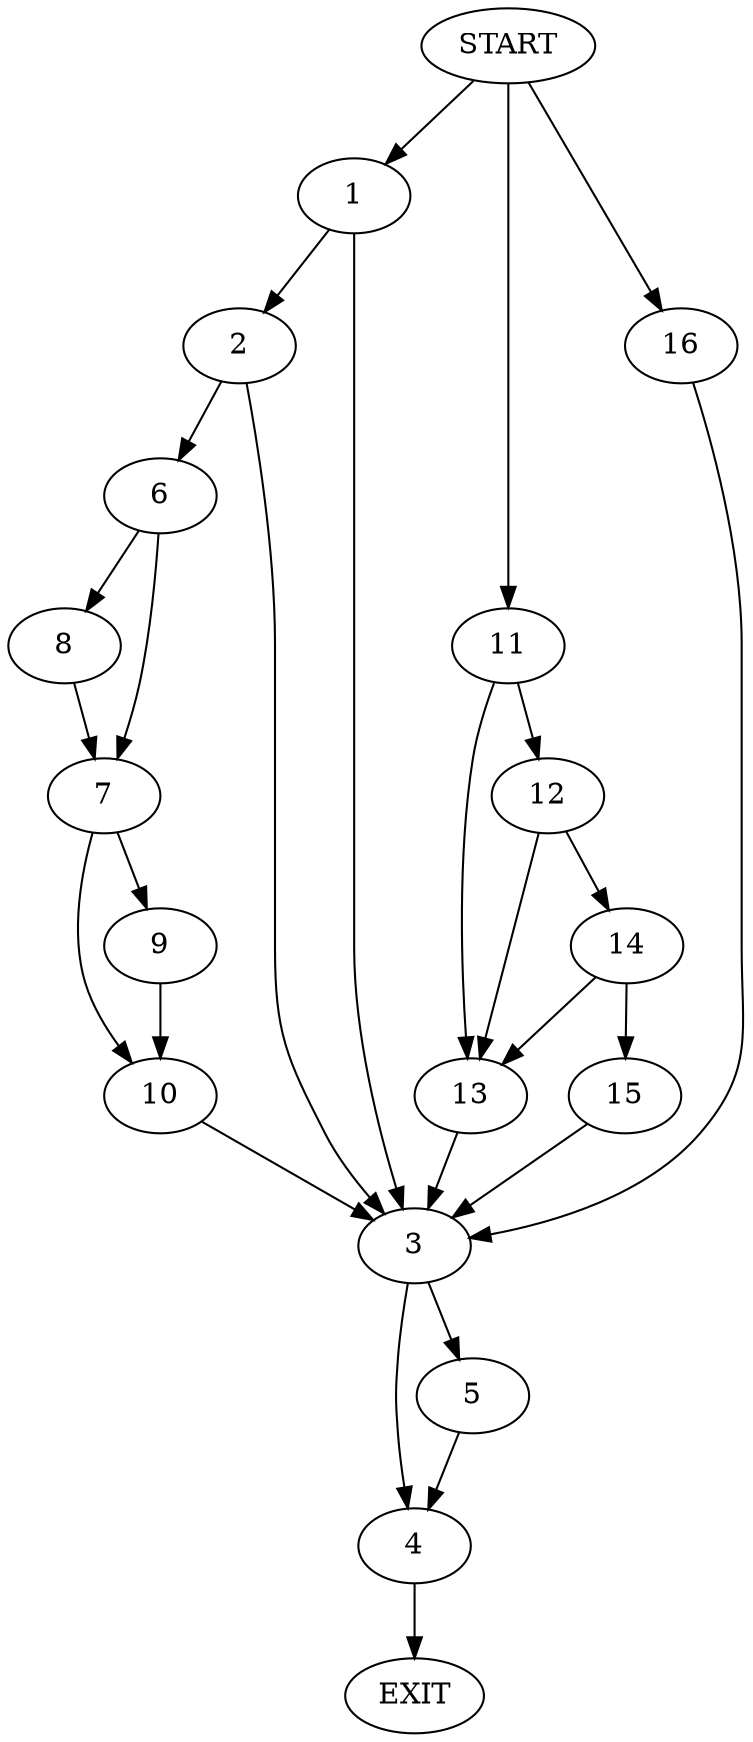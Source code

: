 digraph {
0 [label="START"]
17 [label="EXIT"]
0 -> 1
1 -> 2
1 -> 3
3 -> 4
3 -> 5
2 -> 3
2 -> 6
6 -> 7
6 -> 8
8 -> 7
7 -> 9
7 -> 10
9 -> 10
10 -> 3
0 -> 11
11 -> 12
11 -> 13
13 -> 3
12 -> 14
12 -> 13
14 -> 15
14 -> 13
15 -> 3
0 -> 16
16 -> 3
4 -> 17
5 -> 4
}
